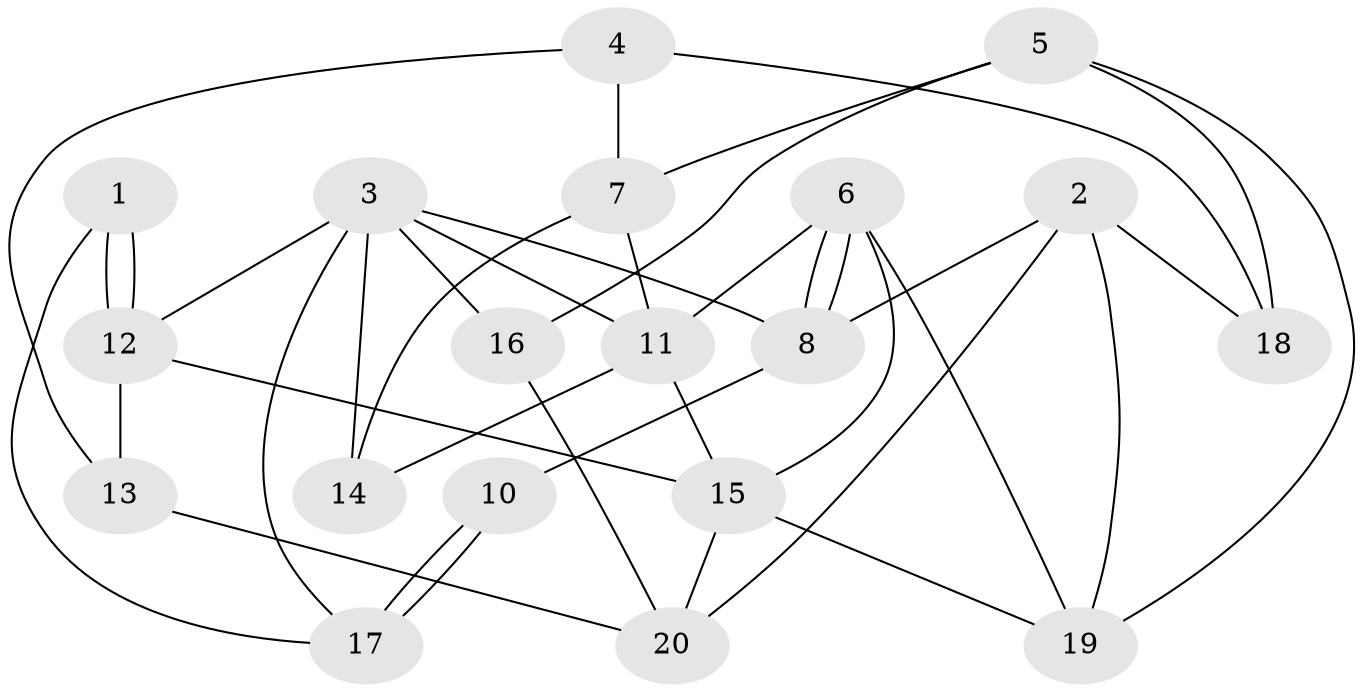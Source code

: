 // Generated by graph-tools (version 1.1) at 2025/46/02/15/25 05:46:28]
// undirected, 19 vertices, 38 edges
graph export_dot {
graph [start="1"]
  node [color=gray90,style=filled];
  1;
  2;
  3 [super="+9"];
  4;
  5;
  6;
  7;
  8;
  10;
  11;
  12;
  13 [super="+9"];
  14;
  15;
  16;
  17;
  18;
  19;
  20;
  1 -- 17;
  1 -- 12;
  1 -- 12;
  2 -- 19;
  2 -- 8;
  2 -- 18;
  2 -- 20;
  3 -- 11;
  3 -- 14;
  3 -- 8;
  3 -- 12;
  3 -- 16;
  3 -- 17;
  4 -- 18;
  4 -- 13;
  4 -- 7;
  5 -- 19;
  5 -- 7;
  5 -- 16;
  5 -- 18;
  6 -- 8;
  6 -- 8;
  6 -- 15;
  6 -- 11;
  6 -- 19;
  7 -- 11;
  7 -- 14;
  8 -- 10;
  10 -- 17;
  10 -- 17;
  11 -- 15;
  11 -- 14;
  12 -- 13;
  12 -- 15;
  13 -- 20;
  15 -- 20;
  15 -- 19;
  16 -- 20;
}
